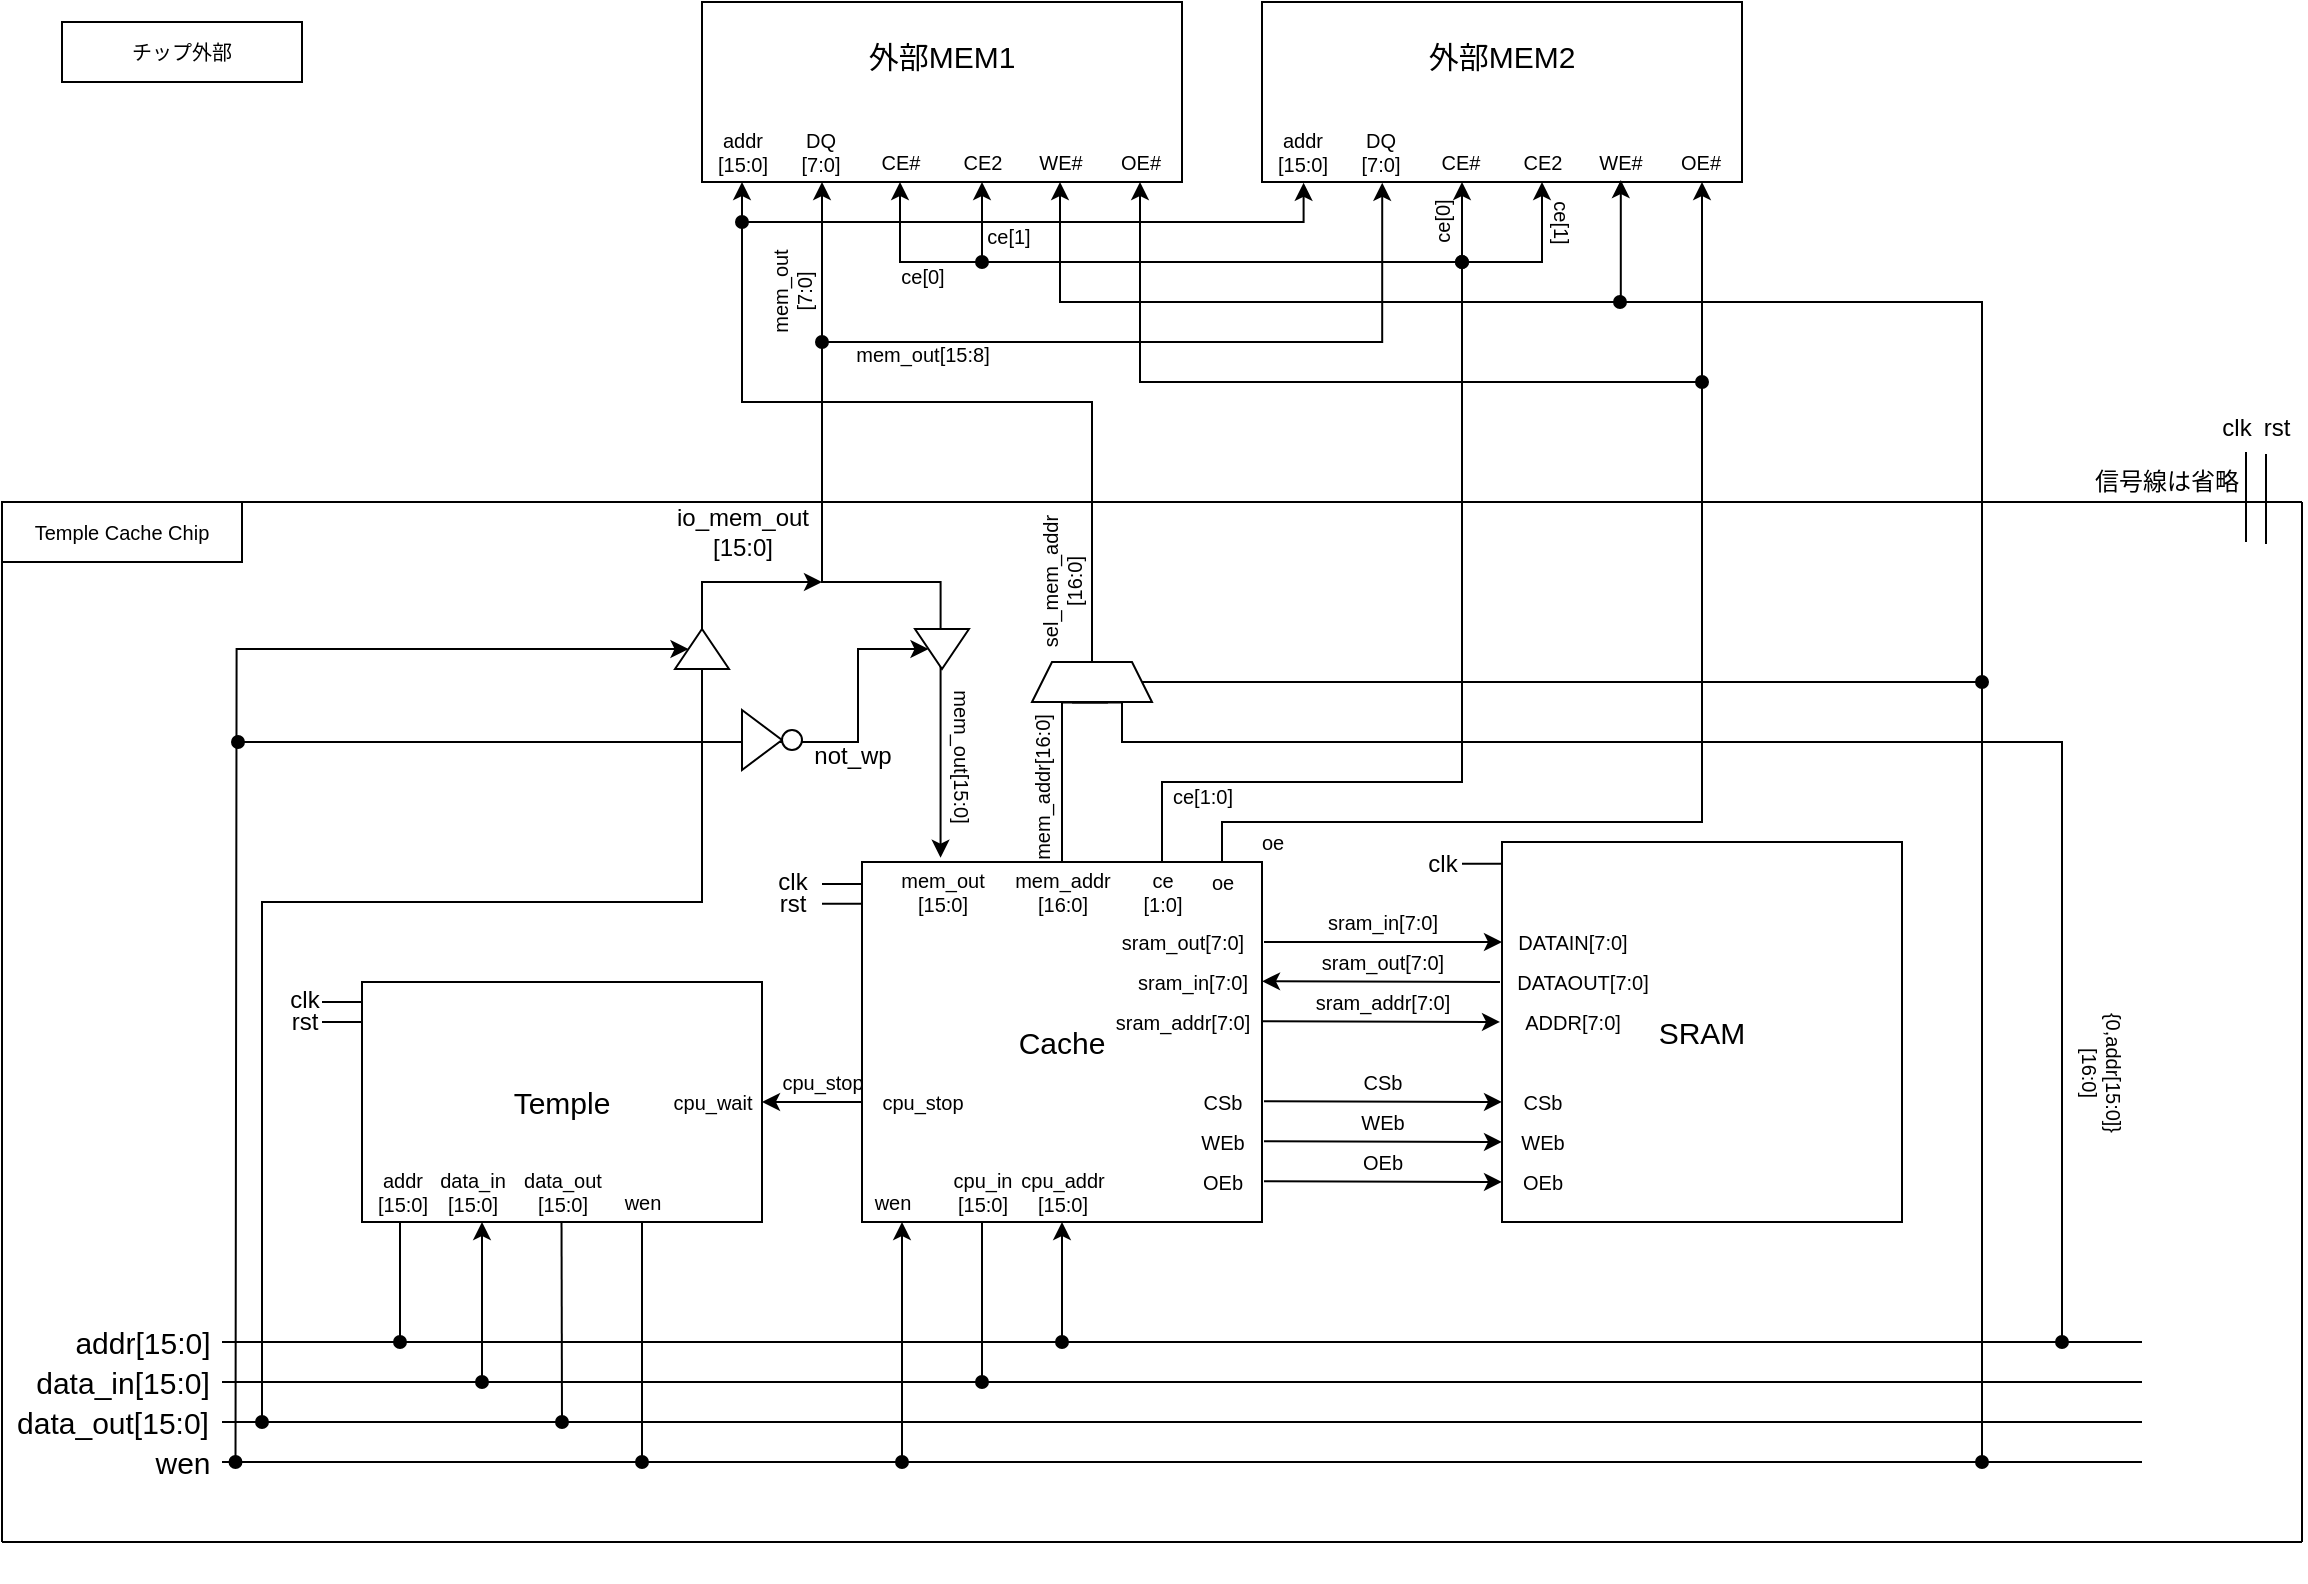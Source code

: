 <mxfile version="12.5.3" type="device"><diagram id="6hGFLwfOUW9BJ-s0fimq" name="Page-1"><mxGraphModel dx="1999" dy="1222" grid="1" gridSize="10" guides="1" tooltips="1" connect="1" arrows="1" fold="1" page="1" pageScale="1" pageWidth="1169" pageHeight="827" math="0" shadow="0"><root><mxCell id="0"/><mxCell id="1" parent="0"/><mxCell id="7" value="addr[15:0]" style="text;html=1;align=center;verticalAlign=middle;resizable=0;points=[];autosize=1;fontStyle=0;fontSize=15;" parent="1" vertex="1"><mxGeometry x="40" y="690" width="80" height="20" as="geometry"/></mxCell><mxCell id="8" value="data_in[15:0]" style="text;html=1;align=center;verticalAlign=middle;resizable=0;points=[];autosize=1;fontStyle=0;fontSize=15;" parent="1" vertex="1"><mxGeometry x="20" y="710" width="100" height="20" as="geometry"/></mxCell><mxCell id="9" value="data_out[15:0]" style="text;html=1;align=center;verticalAlign=middle;resizable=0;points=[];autosize=1;fontStyle=0;fontSize=15;" parent="1" vertex="1"><mxGeometry x="10" y="730" width="110" height="20" as="geometry"/></mxCell><mxCell id="10" value="wen" style="text;html=1;align=center;verticalAlign=middle;resizable=0;points=[];autosize=1;fontStyle=0;fontSize=15;" parent="1" vertex="1"><mxGeometry x="80" y="750" width="40" height="20" as="geometry"/></mxCell><mxCell id="15" value="" style="endArrow=none;html=1;fontSize=15;" parent="1" edge="1"><mxGeometry width="50" height="50" relative="1" as="geometry"><mxPoint x="10" y="800" as="sourcePoint"/><mxPoint x="10" y="280" as="targetPoint"/></mxGeometry></mxCell><mxCell id="16" value="" style="endArrow=none;html=1;fontSize=15;" parent="1" edge="1"><mxGeometry width="50" height="50" relative="1" as="geometry"><mxPoint x="1160" y="800" as="sourcePoint"/><mxPoint x="1160" y="280" as="targetPoint"/></mxGeometry></mxCell><mxCell id="17" value="" style="endArrow=none;html=1;fontSize=15;" parent="1" edge="1"><mxGeometry width="50" height="50" relative="1" as="geometry"><mxPoint x="10" y="800" as="sourcePoint"/><mxPoint x="1160" y="800" as="targetPoint"/></mxGeometry></mxCell><mxCell id="18" value="" style="endArrow=none;html=1;fontSize=15;" parent="1" edge="1"><mxGeometry width="50" height="50" relative="1" as="geometry"><mxPoint x="10" y="280" as="sourcePoint"/><mxPoint x="1160" y="280" as="targetPoint"/></mxGeometry></mxCell><mxCell id="49" value="Temple Cache Chip" style="rounded=0;whiteSpace=wrap;html=1;fontSize=10;fillColor=none;" parent="1" vertex="1"><mxGeometry x="10" y="280" width="120" height="30" as="geometry"/></mxCell><mxCell id="60" value="" style="group" parent="1" vertex="1" connectable="0"><mxGeometry x="360" y="30" width="240" height="90" as="geometry"/></mxCell><mxCell id="51" value="外部MEM1&lt;br&gt;&lt;br&gt;&lt;br&gt;" style="rounded=0;whiteSpace=wrap;html=1;fontSize=15;labelPosition=center;verticalLabelPosition=middle;align=center;verticalAlign=middle;" parent="60" vertex="1"><mxGeometry width="240" height="90" as="geometry"/></mxCell><mxCell id="53" value="addr&lt;br&gt;[15:0]" style="text;html=1;align=center;verticalAlign=middle;resizable=0;points=[];autosize=1;fontSize=10;" parent="60" vertex="1"><mxGeometry y="60" width="40" height="30" as="geometry"/></mxCell><mxCell id="54" value="DQ&lt;br&gt;[7:0]" style="text;html=1;align=center;verticalAlign=middle;resizable=0;points=[];autosize=1;fontSize=10;" parent="60" vertex="1"><mxGeometry x="44" y="60" width="30" height="30" as="geometry"/></mxCell><mxCell id="56" value="CE#" style="text;html=1;align=center;verticalAlign=middle;resizable=0;points=[];autosize=1;fontSize=10;" parent="60" vertex="1"><mxGeometry x="84" y="70" width="30" height="20" as="geometry"/></mxCell><mxCell id="57" value="CE2" style="text;html=1;align=center;verticalAlign=middle;resizable=0;points=[];autosize=1;fontSize=10;" parent="60" vertex="1"><mxGeometry x="125" y="70" width="30" height="20" as="geometry"/></mxCell><mxCell id="58" value="WE#" style="text;html=1;align=center;verticalAlign=middle;resizable=0;points=[];autosize=1;fontSize=10;" parent="60" vertex="1"><mxGeometry x="159" y="70" width="40" height="20" as="geometry"/></mxCell><mxCell id="59" value="OE#" style="text;html=1;align=center;verticalAlign=middle;resizable=0;points=[];autosize=1;fontSize=10;" parent="60" vertex="1"><mxGeometry x="199" y="70" width="40" height="20" as="geometry"/></mxCell><mxCell id="61" value="" style="group" parent="1" vertex="1" connectable="0"><mxGeometry x="640" y="30" width="240" height="90" as="geometry"/></mxCell><mxCell id="62" value="外部MEM2&lt;br&gt;&lt;br&gt;&lt;br&gt;" style="rounded=0;whiteSpace=wrap;html=1;fontSize=15;labelPosition=center;verticalLabelPosition=middle;align=center;verticalAlign=middle;" parent="61" vertex="1"><mxGeometry width="240" height="90" as="geometry"/></mxCell><mxCell id="63" value="addr&lt;br&gt;[15:0]" style="text;html=1;align=center;verticalAlign=middle;resizable=0;points=[];autosize=1;fontSize=10;" parent="61" vertex="1"><mxGeometry y="60" width="40" height="30" as="geometry"/></mxCell><mxCell id="64" value="DQ&lt;br&gt;[7:0]" style="text;html=1;align=center;verticalAlign=middle;resizable=0;points=[];autosize=1;fontSize=10;" parent="61" vertex="1"><mxGeometry x="44" y="60" width="30" height="30" as="geometry"/></mxCell><mxCell id="65" value="CE#" style="text;html=1;align=center;verticalAlign=middle;resizable=0;points=[];autosize=1;fontSize=10;" parent="61" vertex="1"><mxGeometry x="84" y="70" width="30" height="20" as="geometry"/></mxCell><mxCell id="66" value="CE2" style="text;html=1;align=center;verticalAlign=middle;resizable=0;points=[];autosize=1;fontSize=10;" parent="61" vertex="1"><mxGeometry x="125" y="70" width="30" height="20" as="geometry"/></mxCell><mxCell id="67" value="WE#" style="text;html=1;align=center;verticalAlign=middle;resizable=0;points=[];autosize=1;fontSize=10;" parent="61" vertex="1"><mxGeometry x="159" y="70" width="40" height="20" as="geometry"/></mxCell><mxCell id="68" value="OE#" style="text;html=1;align=center;verticalAlign=middle;resizable=0;points=[];autosize=1;fontSize=10;" parent="61" vertex="1"><mxGeometry x="199" y="70" width="40" height="20" as="geometry"/></mxCell><mxCell id="3" value="" style="endArrow=none;html=1;" parent="1" edge="1"><mxGeometry width="50" height="50" relative="1" as="geometry"><mxPoint x="120" y="760" as="sourcePoint"/><mxPoint x="1080" y="760" as="targetPoint"/></mxGeometry></mxCell><mxCell id="4" value="" style="endArrow=none;html=1;" parent="1" edge="1"><mxGeometry width="50" height="50" relative="1" as="geometry"><mxPoint x="120" y="740" as="sourcePoint"/><mxPoint x="1080" y="740" as="targetPoint"/></mxGeometry></mxCell><mxCell id="5" value="" style="endArrow=none;html=1;" parent="1" edge="1"><mxGeometry width="50" height="50" relative="1" as="geometry"><mxPoint x="120" y="720" as="sourcePoint"/><mxPoint x="1080" y="720" as="targetPoint"/></mxGeometry></mxCell><mxCell id="6" value="" style="endArrow=none;html=1;" parent="1" edge="1"><mxGeometry width="50" height="50" relative="1" as="geometry"><mxPoint x="120" y="700" as="sourcePoint"/><mxPoint x="1080" y="700" as="targetPoint"/></mxGeometry></mxCell><mxCell id="36" value="" style="group" parent="1" vertex="1" connectable="0"><mxGeometry x="170" y="520" width="200" height="300" as="geometry"/></mxCell><mxCell id="107" value="" style="group" parent="36" vertex="1" connectable="0"><mxGeometry width="200" height="300" as="geometry"/></mxCell><mxCell id="108" value="" style="group" parent="107" vertex="1" connectable="0"><mxGeometry width="200" height="300" as="geometry"/></mxCell><mxCell id="21" style="edgeStyle=orthogonalEdgeStyle;rounded=0;orthogonalLoop=1;jettySize=auto;html=1;fontSize=15;endArrow=oval;endFill=1;startArrow=none;startFill=0;" parent="108" edge="1"><mxGeometry relative="1" as="geometry"><mxPoint x="39" y="180" as="targetPoint"/><mxPoint x="39" y="120" as="sourcePoint"/><Array as="points"><mxPoint x="39" y="120"/><mxPoint x="39" y="300"/></Array></mxGeometry></mxCell><mxCell id="2" value="&lt;font style=&quot;font-size: 15px;&quot;&gt;Temple&lt;/font&gt;" style="rounded=0;whiteSpace=wrap;html=1;fontSize=15;" parent="108" vertex="1"><mxGeometry x="20" width="200" height="120" as="geometry"/></mxCell><mxCell id="22" style="edgeStyle=orthogonalEdgeStyle;rounded=0;orthogonalLoop=1;jettySize=auto;html=1;fontSize=15;endArrow=oval;endFill=1;startArrow=classic;startFill=1;" parent="108" edge="1"><mxGeometry relative="1" as="geometry"><mxPoint x="80" y="200" as="targetPoint"/><mxPoint x="80" y="120" as="sourcePoint"/><Array as="points"><mxPoint x="80" y="120"/><mxPoint x="80" y="300"/></Array></mxGeometry></mxCell><mxCell id="23" style="edgeStyle=orthogonalEdgeStyle;rounded=0;orthogonalLoop=1;jettySize=auto;html=1;fontSize=15;endArrow=oval;endFill=1;startArrow=none;startFill=0;" parent="108" edge="1"><mxGeometry relative="1" as="geometry"><mxPoint x="120" y="220" as="targetPoint"/><mxPoint x="119.76" y="120" as="sourcePoint"/><Array as="points"><mxPoint x="119.76" y="120"/><mxPoint x="119.76" y="300"/></Array></mxGeometry></mxCell><mxCell id="24" style="edgeStyle=orthogonalEdgeStyle;rounded=0;orthogonalLoop=1;jettySize=auto;html=1;fontSize=15;endArrow=oval;endFill=1;startArrow=none;startFill=0;" parent="108" edge="1"><mxGeometry relative="1" as="geometry"><mxPoint x="160" y="240" as="targetPoint"/><mxPoint x="160" y="120" as="sourcePoint"/><Array as="points"><mxPoint x="160" y="120"/><mxPoint x="160" y="300"/></Array></mxGeometry></mxCell><mxCell id="25" value="addr&lt;br&gt;[15:0]" style="text;html=1;align=center;verticalAlign=middle;resizable=0;points=[];autosize=1;fontSize=10;" parent="108" vertex="1"><mxGeometry x="20" y="90" width="40" height="30" as="geometry"/></mxCell><mxCell id="27" value="data_out&lt;br&gt;[15:0]" style="text;html=1;align=center;verticalAlign=middle;resizable=0;points=[];autosize=1;fontSize=10;" parent="108" vertex="1"><mxGeometry x="95" y="90" width="50" height="30" as="geometry"/></mxCell><mxCell id="28" value="wen" style="text;html=1;align=center;verticalAlign=middle;resizable=0;points=[];autosize=1;fontSize=10;" parent="108" vertex="1"><mxGeometry x="145" y="100" width="30" height="20" as="geometry"/></mxCell><mxCell id="55" value="data_in&lt;br&gt;[15:0]" style="text;html=1;align=center;verticalAlign=middle;resizable=0;points=[];autosize=1;fontSize=10;" parent="108" vertex="1"><mxGeometry x="50" y="90" width="50" height="30" as="geometry"/></mxCell><mxCell id="96" value="cpu_wait" style="text;html=1;align=center;verticalAlign=middle;resizable=0;points=[];autosize=1;fontSize=10;" parent="108" vertex="1"><mxGeometry x="170" y="50" width="50" height="20" as="geometry"/></mxCell><mxCell id="lQah_5wSpaBJ56eDRNqu-160" value="" style="endArrow=none;html=1;" parent="108" edge="1"><mxGeometry width="50" height="50" relative="1" as="geometry"><mxPoint y="20" as="sourcePoint"/><mxPoint x="20" y="20" as="targetPoint"/></mxGeometry></mxCell><mxCell id="lQah_5wSpaBJ56eDRNqu-162" value="" style="endArrow=none;html=1;" parent="108" edge="1"><mxGeometry width="50" height="50" relative="1" as="geometry"><mxPoint y="10" as="sourcePoint"/><mxPoint x="20" y="10" as="targetPoint"/></mxGeometry></mxCell><mxCell id="99" style="edgeStyle=orthogonalEdgeStyle;rounded=0;orthogonalLoop=1;jettySize=auto;html=1;startArrow=classic;startFill=1;endArrow=none;endFill=0;fontSize=10;entryX=-0.003;entryY=0.498;entryDx=0;entryDy=0;entryPerimeter=0;" parent="1" source="96" target="87" edge="1"><mxGeometry relative="1" as="geometry"><mxPoint x="539" y="460" as="targetPoint"/></mxGeometry></mxCell><mxCell id="100" value="cpu_stop" style="text;html=1;align=center;verticalAlign=middle;resizable=0;points=[];autosize=1;fontSize=10;" parent="1" vertex="1"><mxGeometry x="390" y="560" width="60" height="20" as="geometry"/></mxCell><mxCell id="104" value="" style="group" parent="1" vertex="1" connectable="0"><mxGeometry x="440" y="480" width="520" height="180" as="geometry"/></mxCell><mxCell id="89" value="" style="group" parent="104" vertex="1" connectable="0"><mxGeometry width="520" height="160" as="geometry"/></mxCell><mxCell id="85" value="" style="group;container=1;" parent="89" vertex="1" connectable="0"><mxGeometry width="520" height="160" as="geometry"/></mxCell><mxCell id="47" value="" style="group" parent="85" vertex="1" connectable="0"><mxGeometry width="520" height="160" as="geometry"/></mxCell><mxCell id="29" value="&lt;font style=&quot;font-size: 15px&quot;&gt;Cache&lt;/font&gt;" style="rounded=0;whiteSpace=wrap;html=1;fontSize=15;" parent="47" vertex="1"><mxGeometry y="-20" width="200" height="180" as="geometry"/></mxCell><mxCell id="30" value="&lt;font style=&quot;font-size: 15px&quot;&gt;SRAM&lt;/font&gt;" style="rounded=0;whiteSpace=wrap;html=1;fontSize=15;" parent="47" vertex="1"><mxGeometry x="320" y="-30" width="200" height="190" as="geometry"/></mxCell><mxCell id="31" value="DATAIN[7:0]" style="text;html=1;align=center;verticalAlign=middle;resizable=0;points=[];autosize=1;fontSize=10;" parent="47" vertex="1"><mxGeometry x="320" y="10" width="70" height="20" as="geometry"/></mxCell><mxCell id="32" value="DATAOUT[7:0]" style="text;html=1;align=center;verticalAlign=middle;resizable=0;points=[];autosize=1;fontSize=10;" parent="47" vertex="1"><mxGeometry x="320" y="30" width="80" height="20" as="geometry"/></mxCell><mxCell id="33" value="ADDR[7:0]" style="text;html=1;align=center;verticalAlign=middle;resizable=0;points=[];autosize=1;fontSize=10;" parent="47" vertex="1"><mxGeometry x="325" y="50" width="60" height="20" as="geometry"/></mxCell><mxCell id="34" value="CSb" style="text;html=1;align=center;verticalAlign=middle;resizable=0;points=[];autosize=1;fontSize=10;" parent="47" vertex="1"><mxGeometry x="325" y="90" width="30" height="20" as="geometry"/></mxCell><mxCell id="37" value="WEb" style="text;html=1;align=center;verticalAlign=middle;resizable=0;points=[];autosize=1;fontSize=10;" parent="47" vertex="1"><mxGeometry x="320" y="110" width="40" height="20" as="geometry"/></mxCell><mxCell id="38" value="OEb" style="text;html=1;align=center;verticalAlign=middle;resizable=0;points=[];autosize=1;fontSize=10;" parent="47" vertex="1"><mxGeometry x="320" y="130" width="40" height="20" as="geometry"/></mxCell><mxCell id="41" value="" style="endArrow=classic;html=1;fontSize=10;endFill=1;" parent="47" edge="1"><mxGeometry width="50" height="50" relative="1" as="geometry"><mxPoint x="201" y="20" as="sourcePoint"/><mxPoint x="320" y="20" as="targetPoint"/></mxGeometry></mxCell><mxCell id="42" value="" style="endArrow=none;html=1;fontSize=10;exitX=1.005;exitY=0.123;exitDx=0;exitDy=0;exitPerimeter=0;endFill=0;startArrow=classic;startFill=1;" parent="47" edge="1"><mxGeometry width="50" height="50" relative="1" as="geometry"><mxPoint x="200" y="39.66" as="sourcePoint"/><mxPoint x="319" y="39.98" as="targetPoint"/></mxGeometry></mxCell><mxCell id="43" value="" style="endArrow=classic;html=1;fontSize=10;exitX=1.005;exitY=0.123;exitDx=0;exitDy=0;exitPerimeter=0;endFill=1;startArrow=none;startFill=0;" parent="47" edge="1"><mxGeometry width="50" height="50" relative="1" as="geometry"><mxPoint x="200" y="59.66" as="sourcePoint"/><mxPoint x="319" y="59.98" as="targetPoint"/></mxGeometry></mxCell><mxCell id="44" value="" style="endArrow=classic;html=1;fontSize=10;exitX=1.005;exitY=0.123;exitDx=0;exitDy=0;exitPerimeter=0;endFill=1;startArrow=none;startFill=0;" parent="47" edge="1"><mxGeometry width="50" height="50" relative="1" as="geometry"><mxPoint x="201" y="99.66" as="sourcePoint"/><mxPoint x="320" y="99.98" as="targetPoint"/></mxGeometry></mxCell><mxCell id="45" value="" style="endArrow=classic;html=1;fontSize=10;exitX=1.005;exitY=0.123;exitDx=0;exitDy=0;exitPerimeter=0;endFill=1;startArrow=none;startFill=0;" parent="47" edge="1"><mxGeometry width="50" height="50" relative="1" as="geometry"><mxPoint x="201" y="119.66" as="sourcePoint"/><mxPoint x="320" y="119.98" as="targetPoint"/></mxGeometry></mxCell><mxCell id="46" value="" style="endArrow=classic;html=1;fontSize=10;exitX=1.005;exitY=0.123;exitDx=0;exitDy=0;exitPerimeter=0;endFill=1;startArrow=none;startFill=0;" parent="47" edge="1"><mxGeometry width="50" height="50" relative="1" as="geometry"><mxPoint x="201" y="139.66" as="sourcePoint"/><mxPoint x="320" y="139.98" as="targetPoint"/></mxGeometry></mxCell><mxCell id="69" value="CSb" style="text;html=1;align=center;verticalAlign=middle;resizable=0;points=[];autosize=1;fontSize=10;" parent="47" vertex="1"><mxGeometry x="245" y="80" width="30" height="20" as="geometry"/></mxCell><mxCell id="71" value="WEb" style="text;html=1;align=center;verticalAlign=middle;resizable=0;points=[];autosize=1;fontSize=10;" parent="47" vertex="1"><mxGeometry x="240" y="100" width="40" height="20" as="geometry"/></mxCell><mxCell id="72" value="OEb" style="text;html=1;align=center;verticalAlign=middle;resizable=0;points=[];autosize=1;fontSize=10;" parent="47" vertex="1"><mxGeometry x="240" y="120" width="40" height="20" as="geometry"/></mxCell><mxCell id="73" value="sram_in[7:0]" style="text;html=1;align=center;verticalAlign=middle;resizable=0;points=[];autosize=1;fontSize=10;" parent="47" vertex="1"><mxGeometry x="225" width="70" height="20" as="geometry"/></mxCell><mxCell id="74" value="sram_out[7:0]" style="text;html=1;align=center;verticalAlign=middle;resizable=0;points=[];autosize=1;fontSize=10;" parent="47" vertex="1"><mxGeometry x="220" y="20" width="80" height="20" as="geometry"/></mxCell><mxCell id="75" value="sram_addr[7:0]" style="text;html=1;align=center;verticalAlign=middle;resizable=0;points=[];autosize=1;fontSize=10;" parent="47" vertex="1"><mxGeometry x="220" y="40" width="80" height="20" as="geometry"/></mxCell><mxCell id="77" value="sram_out[7:0]" style="text;html=1;align=center;verticalAlign=middle;resizable=0;points=[];autosize=1;fontSize=10;" parent="47" vertex="1"><mxGeometry x="120" y="10" width="80" height="20" as="geometry"/></mxCell><mxCell id="78" value="sram_in[7:0]" style="text;html=1;align=center;verticalAlign=middle;resizable=0;points=[];autosize=1;fontSize=10;" parent="47" vertex="1"><mxGeometry x="130" y="30" width="70" height="20" as="geometry"/></mxCell><mxCell id="79" value="sram_addr[7:0]" style="text;html=1;align=center;verticalAlign=middle;resizable=0;points=[];autosize=1;fontSize=10;" parent="47" vertex="1"><mxGeometry x="120" y="50" width="80" height="20" as="geometry"/></mxCell><mxCell id="82" value="WEb" style="text;html=1;align=center;verticalAlign=middle;resizable=0;points=[];autosize=1;fontSize=10;" parent="47" vertex="1"><mxGeometry x="160" y="110" width="40" height="20" as="geometry"/></mxCell><mxCell id="83" value="CSb" style="text;html=1;align=center;verticalAlign=middle;resizable=0;points=[];autosize=1;fontSize=10;" parent="47" vertex="1"><mxGeometry x="165" y="90" width="30" height="20" as="geometry"/></mxCell><mxCell id="84" value="OEb" style="text;html=1;align=center;verticalAlign=middle;resizable=0;points=[];autosize=1;fontSize=10;" parent="47" vertex="1"><mxGeometry x="160" y="130" width="40" height="20" as="geometry"/></mxCell><mxCell id="26" value="cpu_in&lt;br&gt;[15:0]" style="text;html=1;align=center;verticalAlign=middle;resizable=0;points=[];autosize=1;fontSize=10;" parent="47" vertex="1"><mxGeometry x="40" y="130" width="40" height="30" as="geometry"/></mxCell><mxCell id="86" value="cpu_addr&lt;br&gt;[15:0]" style="text;html=1;align=center;verticalAlign=middle;resizable=0;points=[];autosize=1;fontSize=10;" parent="47" vertex="1"><mxGeometry x="70" y="130" width="60" height="30" as="geometry"/></mxCell><mxCell id="87" value="cpu_stop" style="text;html=1;align=center;verticalAlign=middle;resizable=0;points=[];autosize=1;fontSize=10;" parent="47" vertex="1"><mxGeometry y="90" width="60" height="20" as="geometry"/></mxCell><mxCell id="101" value="wen" style="text;html=1;align=center;verticalAlign=middle;resizable=0;points=[];autosize=1;fontSize=10;" parent="47" vertex="1"><mxGeometry y="140" width="30" height="20" as="geometry"/></mxCell><mxCell id="95" value="" style="endArrow=none;html=1;fontSize=10;startArrow=oval;startFill=1;endFill=0;" parent="104" edge="1"><mxGeometry width="50" height="50" relative="1" as="geometry"><mxPoint x="60" y="240" as="sourcePoint"/><mxPoint x="60" y="160" as="targetPoint"/><Array as="points"><mxPoint x="60" y="180"/></Array></mxGeometry></mxCell><mxCell id="102" value="" style="endArrow=classic;html=1;fontSize=10;startArrow=oval;startFill=1;endFill=1;" parent="104" edge="1"><mxGeometry width="50" height="50" relative="1" as="geometry"><mxPoint x="20" y="280" as="sourcePoint"/><mxPoint x="20" y="160" as="targetPoint"/><Array as="points"><mxPoint x="20" y="180"/></Array></mxGeometry></mxCell><mxCell id="94" value="" style="endArrow=classic;html=1;fontSize=10;startArrow=oval;startFill=1;endFill=1;" parent="1" edge="1"><mxGeometry width="50" height="50" relative="1" as="geometry"><mxPoint x="540" y="700" as="sourcePoint"/><mxPoint x="540" y="640" as="targetPoint"/><Array as="points"><mxPoint x="540" y="660"/></Array></mxGeometry></mxCell><mxCell id="109" style="edgeStyle=orthogonalEdgeStyle;rounded=0;orthogonalLoop=1;jettySize=auto;html=1;entryX=0.52;entryY=1.013;entryDx=0;entryDy=0;entryPerimeter=0;startArrow=classic;startFill=1;endArrow=classic;endFill=1;fontSize=10;" parent="1" source="53" target="63" edge="1"><mxGeometry relative="1" as="geometry"><Array as="points"><mxPoint x="380" y="140"/><mxPoint x="661" y="140"/></Array></mxGeometry></mxCell><mxCell id="110" style="edgeStyle=orthogonalEdgeStyle;rounded=0;orthogonalLoop=1;jettySize=auto;html=1;entryX=0.537;entryY=1.013;entryDx=0;entryDy=0;entryPerimeter=0;startArrow=classic;startFill=1;endArrow=classic;endFill=1;fontSize=10;" parent="1" source="54" target="64" edge="1"><mxGeometry relative="1" as="geometry"><Array as="points"><mxPoint x="420" y="200"/><mxPoint x="700" y="200"/></Array></mxGeometry></mxCell><mxCell id="111" style="edgeStyle=orthogonalEdgeStyle;rounded=0;orthogonalLoop=1;jettySize=auto;html=1;startArrow=classic;startFill=1;endArrow=classic;endFill=1;fontSize=10;" parent="1" source="56" target="65" edge="1"><mxGeometry relative="1" as="geometry"><Array as="points"><mxPoint x="459" y="160"/><mxPoint x="740" y="160"/></Array></mxGeometry></mxCell><mxCell id="113" style="edgeStyle=orthogonalEdgeStyle;rounded=0;orthogonalLoop=1;jettySize=auto;html=1;startArrow=classic;startFill=1;endArrow=oval;endFill=1;fontSize=10;" parent="1" source="57" edge="1"><mxGeometry relative="1" as="geometry"><mxPoint x="500" y="160" as="targetPoint"/></mxGeometry></mxCell><mxCell id="114" style="edgeStyle=orthogonalEdgeStyle;rounded=0;orthogonalLoop=1;jettySize=auto;html=1;startArrow=classic;startFill=1;endArrow=oval;endFill=1;fontSize=10;" parent="1" source="66" edge="1"><mxGeometry relative="1" as="geometry"><mxPoint x="740" y="160" as="targetPoint"/><Array as="points"><mxPoint x="780" y="160"/></Array></mxGeometry></mxCell><mxCell id="115" style="edgeStyle=orthogonalEdgeStyle;rounded=0;orthogonalLoop=1;jettySize=auto;html=1;entryX=0.51;entryY=0.95;entryDx=0;entryDy=0;entryPerimeter=0;startArrow=classic;startFill=1;endArrow=classic;endFill=1;fontSize=10;" parent="1" source="58" target="67" edge="1"><mxGeometry relative="1" as="geometry"><Array as="points"><mxPoint x="539" y="180"/><mxPoint x="819" y="180"/></Array></mxGeometry></mxCell><mxCell id="116" style="edgeStyle=orthogonalEdgeStyle;rounded=0;orthogonalLoop=1;jettySize=auto;html=1;startArrow=classic;startFill=1;endArrow=classic;endFill=1;fontSize=10;" parent="1" source="59" target="68" edge="1"><mxGeometry relative="1" as="geometry"><Array as="points"><mxPoint x="579" y="220"/><mxPoint x="860" y="220"/></Array></mxGeometry></mxCell><mxCell id="118" style="edgeStyle=orthogonalEdgeStyle;rounded=0;orthogonalLoop=1;jettySize=auto;html=1;startArrow=none;startFill=0;endArrow=oval;endFill=1;fontSize=10;" parent="1" source="117" edge="1"><mxGeometry relative="1" as="geometry"><mxPoint x="860" y="220" as="targetPoint"/><Array as="points"><mxPoint x="620" y="440"/><mxPoint x="860" y="440"/><mxPoint x="860" y="220"/></Array></mxGeometry></mxCell><mxCell id="117" value="oe" style="text;html=1;align=center;verticalAlign=middle;resizable=0;points=[];autosize=1;fontSize=10;" parent="1" vertex="1"><mxGeometry x="605" y="460" width="30" height="20" as="geometry"/></mxCell><mxCell id="122" style="edgeStyle=orthogonalEdgeStyle;rounded=0;orthogonalLoop=1;jettySize=auto;html=1;startArrow=oval;startFill=1;endArrow=oval;endFill=1;fontSize=10;" parent="1" edge="1"><mxGeometry relative="1" as="geometry"><mxPoint x="1000" y="760" as="targetPoint"/><mxPoint x="819" y="180" as="sourcePoint"/><Array as="points"><mxPoint x="1000" y="180"/></Array></mxGeometry></mxCell><mxCell id="123" style="edgeStyle=orthogonalEdgeStyle;rounded=0;orthogonalLoop=1;jettySize=auto;html=1;startArrow=oval;startFill=1;endArrow=none;endFill=0;fontSize=10;entryX=0.5;entryY=0;entryDx=0;entryDy=0;entryPerimeter=0;" parent="1" target="124" edge="1"><mxGeometry relative="1" as="geometry"><mxPoint x="590" y="450" as="targetPoint"/><mxPoint x="740" y="160" as="sourcePoint"/><Array as="points"><mxPoint x="740" y="420"/><mxPoint x="590" y="420"/></Array></mxGeometry></mxCell><mxCell id="124" value="ce&lt;br&gt;[1:0]" style="text;html=1;align=center;verticalAlign=middle;resizable=0;points=[];autosize=1;fontSize=10;" parent="1" vertex="1"><mxGeometry x="575" y="460" width="30" height="30" as="geometry"/></mxCell><mxCell id="134" style="edgeStyle=orthogonalEdgeStyle;rounded=0;orthogonalLoop=1;jettySize=auto;html=1;exitX=0.334;exitY=1.013;exitDx=0;exitDy=0;startArrow=none;startFill=0;endArrow=oval;endFill=1;fontSize=10;exitPerimeter=0;" parent="1" source="131" edge="1"><mxGeometry relative="1" as="geometry"><mxPoint x="1040" y="700" as="targetPoint"/><Array as="points"><mxPoint x="570" y="380"/><mxPoint x="570" y="400"/><mxPoint x="1040" y="400"/></Array></mxGeometry></mxCell><mxCell id="135" style="edgeStyle=orthogonalEdgeStyle;rounded=0;orthogonalLoop=1;jettySize=auto;html=1;startArrow=none;startFill=0;endArrow=oval;endFill=1;fontSize=10;" parent="1" source="131" edge="1"><mxGeometry relative="1" as="geometry"><mxPoint x="1000" y="370" as="targetPoint"/></mxGeometry></mxCell><mxCell id="131" value="" style="shape=trapezoid;perimeter=trapezoidPerimeter;whiteSpace=wrap;html=1;fixedSize=1;fillColor=#FFFFFF;fontSize=10;align=center;size=10;" parent="1" vertex="1"><mxGeometry x="525" y="360" width="60" height="20" as="geometry"/></mxCell><mxCell id="132" style="edgeStyle=orthogonalEdgeStyle;rounded=0;orthogonalLoop=1;jettySize=auto;html=1;entryX=0.5;entryY=0;entryDx=0;entryDy=0;startArrow=oval;startFill=1;endArrow=none;endFill=0;fontSize=10;" parent="1" target="131" edge="1"><mxGeometry relative="1" as="geometry"><mxPoint x="380" y="140" as="sourcePoint"/><Array as="points"><mxPoint x="380" y="230"/><mxPoint x="555" y="230"/></Array></mxGeometry></mxCell><mxCell id="133" style="edgeStyle=orthogonalEdgeStyle;rounded=0;orthogonalLoop=1;jettySize=auto;html=1;entryX=0.633;entryY=1.013;entryDx=0;entryDy=0;entryPerimeter=0;startArrow=none;startFill=0;endArrow=none;endFill=0;fontSize=10;" parent="1" source="126" target="131" edge="1"><mxGeometry relative="1" as="geometry"><Array as="points"><mxPoint x="540" y="380"/></Array></mxGeometry></mxCell><mxCell id="136" value="{0,addr[15:0]}&lt;br&gt;[16:0]" style="text;html=1;align=center;verticalAlign=middle;resizable=0;points=[];autosize=1;fontSize=10;direction=west;rotation=90;" parent="1" vertex="1"><mxGeometry x="1020" y="550" width="80" height="30" as="geometry"/></mxCell><mxCell id="137" value="sel_mem_addr&lt;br&gt;[16:0]" style="text;html=1;align=center;verticalAlign=middle;resizable=0;points=[];autosize=1;fontSize=10;rotation=-90;" parent="1" vertex="1"><mxGeometry x="500" y="305" width="80" height="30" as="geometry"/></mxCell><mxCell id="138" value="mem_out[15:0]" style="text;html=1;align=center;verticalAlign=middle;resizable=0;points=[];autosize=1;fontSize=10;rotation=90;" parent="1" vertex="1"><mxGeometry x="450" y="397" width="80" height="20" as="geometry"/></mxCell><mxCell id="140" value="mem_addr[16:0]" style="text;html=1;align=center;verticalAlign=middle;resizable=0;points=[];autosize=1;fontSize=10;rotation=-90;" parent="1" vertex="1"><mxGeometry x="485" y="413" width="90" height="20" as="geometry"/></mxCell><mxCell id="141" value="ce[1:0]" style="text;html=1;align=center;verticalAlign=middle;resizable=0;points=[];autosize=1;fontSize=10;" parent="1" vertex="1"><mxGeometry x="585" y="417" width="50" height="20" as="geometry"/></mxCell><mxCell id="142" value="oe" style="text;html=1;align=center;verticalAlign=middle;resizable=0;points=[];autosize=1;fontSize=10;" parent="1" vertex="1"><mxGeometry x="630" y="440" width="30" height="20" as="geometry"/></mxCell><mxCell id="143" value="チップ外部" style="rounded=0;whiteSpace=wrap;html=1;fontSize=10;fillColor=none;" parent="1" vertex="1"><mxGeometry x="40" y="40" width="120" height="30" as="geometry"/></mxCell><mxCell id="144" value="mem_out&lt;br&gt;[7:0]" style="text;html=1;align=center;verticalAlign=middle;resizable=0;points=[];autosize=1;fontSize=10;rotation=-90;" parent="1" vertex="1"><mxGeometry x="375" y="160" width="60" height="30" as="geometry"/></mxCell><mxCell id="145" value="mem_out[15:8]" style="text;html=1;align=center;verticalAlign=middle;resizable=0;points=[];autosize=1;fontSize=10;" parent="1" vertex="1"><mxGeometry x="430" y="196" width="80" height="20" as="geometry"/></mxCell><mxCell id="146" value="ce[0]" style="text;html=1;align=center;verticalAlign=middle;resizable=0;points=[];autosize=1;fontSize=10;" parent="1" vertex="1"><mxGeometry x="450" y="157" width="40" height="20" as="geometry"/></mxCell><mxCell id="147" value="ce[0]" style="text;html=1;align=center;verticalAlign=middle;resizable=0;points=[];autosize=1;fontSize=10;rotation=-90;" parent="1" vertex="1"><mxGeometry x="710" y="130" width="40" height="20" as="geometry"/></mxCell><mxCell id="148" value="ce[1]" style="text;html=1;align=center;verticalAlign=middle;resizable=0;points=[];autosize=1;fontSize=10;" parent="1" vertex="1"><mxGeometry x="493" y="137" width="40" height="20" as="geometry"/></mxCell><mxCell id="149" value="ce[1]" style="text;html=1;align=center;verticalAlign=middle;resizable=0;points=[];autosize=1;fontSize=10;rotation=90;" parent="1" vertex="1"><mxGeometry x="770" y="130" width="40" height="20" as="geometry"/></mxCell><mxCell id="126" value="mem_addr&lt;br&gt;[16:0]" style="text;html=1;align=center;verticalAlign=middle;resizable=0;points=[];autosize=1;fontSize=10;" parent="1" vertex="1"><mxGeometry x="510" y="460" width="60" height="30" as="geometry"/></mxCell><mxCell id="BE3Gf9iwTl0qYvYmQP73-150" style="edgeStyle=orthogonalEdgeStyle;rounded=0;orthogonalLoop=1;jettySize=auto;html=1;entryX=0.488;entryY=-0.071;entryDx=0;entryDy=0;entryPerimeter=0;startArrow=oval;startFill=1;" parent="1" target="125" edge="1"><mxGeometry relative="1" as="geometry"><mxPoint x="419" y="310" as="targetPoint"/><mxPoint x="420" y="200" as="sourcePoint"/><Array as="points"><mxPoint x="420" y="320"/><mxPoint x="479" y="320"/></Array></mxGeometry></mxCell><mxCell id="BE3Gf9iwTl0qYvYmQP73-158" style="edgeStyle=orthogonalEdgeStyle;rounded=0;orthogonalLoop=1;jettySize=auto;html=1;startArrow=classic;startFill=1;endArrow=oval;endFill=1;" parent="1" source="BE3Gf9iwTl0qYvYmQP73-151" edge="1"><mxGeometry relative="1" as="geometry"><mxPoint x="128" y="400" as="targetPoint"/><Array as="points"><mxPoint x="438" y="354"/><mxPoint x="438" y="400"/></Array><mxPoint x="471" y="354" as="sourcePoint"/></mxGeometry></mxCell><mxCell id="BE3Gf9iwTl0qYvYmQP73-151" value="" style="triangle;whiteSpace=wrap;html=1;rotation=90;" parent="1" vertex="1"><mxGeometry x="470" y="340" width="20" height="27" as="geometry"/></mxCell><mxCell id="BE3Gf9iwTl0qYvYmQP73-154" style="edgeStyle=orthogonalEdgeStyle;rounded=0;orthogonalLoop=1;jettySize=auto;html=1;exitX=1;exitY=0.5;exitDx=0;exitDy=0;startArrow=none;startFill=0;endArrow=classic;endFill=1;" parent="1" source="BE3Gf9iwTl0qYvYmQP73-153" edge="1"><mxGeometry relative="1" as="geometry"><mxPoint x="420" y="320" as="targetPoint"/><Array as="points"><mxPoint x="360" y="320"/></Array></mxGeometry></mxCell><mxCell id="BE3Gf9iwTl0qYvYmQP73-155" style="edgeStyle=orthogonalEdgeStyle;rounded=0;orthogonalLoop=1;jettySize=auto;html=1;exitX=0;exitY=0.5;exitDx=0;exitDy=0;startArrow=none;startFill=0;endArrow=oval;endFill=1;" parent="1" source="BE3Gf9iwTl0qYvYmQP73-153" edge="1"><mxGeometry relative="1" as="geometry"><mxPoint x="140" y="740" as="targetPoint"/><Array as="points"><mxPoint x="360" y="480"/><mxPoint x="140" y="480"/></Array><mxPoint x="340" y="363.4" as="sourcePoint"/></mxGeometry></mxCell><mxCell id="BE3Gf9iwTl0qYvYmQP73-157" style="edgeStyle=orthogonalEdgeStyle;rounded=0;orthogonalLoop=1;jettySize=auto;html=1;startArrow=classic;startFill=1;endArrow=oval;endFill=1;" parent="1" source="BE3Gf9iwTl0qYvYmQP73-153" edge="1"><mxGeometry relative="1" as="geometry"><mxPoint x="126.75" y="760" as="targetPoint"/><mxPoint x="340" y="353.5" as="sourcePoint"/></mxGeometry></mxCell><mxCell id="BE3Gf9iwTl0qYvYmQP73-153" value="" style="triangle;whiteSpace=wrap;html=1;rotation=90;direction=west;" parent="1" vertex="1"><mxGeometry x="350" y="340" width="20" height="27" as="geometry"/></mxCell><mxCell id="125" value="mem_out&lt;br&gt;[15:0]" style="text;html=1;align=center;verticalAlign=middle;resizable=0;points=[];autosize=1;fontSize=10;" parent="1" vertex="1"><mxGeometry x="450" y="460" width="60" height="30" as="geometry"/></mxCell><mxCell id="BE3Gf9iwTl0qYvYmQP73-156" value="io_mem_out&lt;br&gt;[15:0]" style="text;html=1;align=center;verticalAlign=middle;resizable=0;points=[];autosize=1;" parent="1" vertex="1"><mxGeometry x="340" y="280" width="80" height="30" as="geometry"/></mxCell><mxCell id="BE3Gf9iwTl0qYvYmQP73-159" value="" style="triangle;whiteSpace=wrap;html=1;" parent="1" vertex="1"><mxGeometry x="380" y="384" width="20" height="30" as="geometry"/></mxCell><mxCell id="BE3Gf9iwTl0qYvYmQP73-160" value="" style="ellipse;whiteSpace=wrap;html=1;aspect=fixed;" parent="1" vertex="1"><mxGeometry x="400" y="394" width="10" height="10" as="geometry"/></mxCell><mxCell id="BE3Gf9iwTl0qYvYmQP73-162" value="not_wp" style="text;html=1;align=center;verticalAlign=middle;resizable=0;points=[];autosize=1;" parent="1" vertex="1"><mxGeometry x="410" y="397" width="50" height="20" as="geometry"/></mxCell><mxCell id="lQah_5wSpaBJ56eDRNqu-149" value="" style="endArrow=none;html=1;" parent="1" edge="1"><mxGeometry width="50" height="50" relative="1" as="geometry"><mxPoint x="1132" y="300" as="sourcePoint"/><mxPoint x="1132" y="255" as="targetPoint"/></mxGeometry></mxCell><mxCell id="lQah_5wSpaBJ56eDRNqu-150" value="" style="endArrow=none;html=1;" parent="1" edge="1"><mxGeometry width="50" height="50" relative="1" as="geometry"><mxPoint x="1142" y="301" as="sourcePoint"/><mxPoint x="1142" y="256" as="targetPoint"/></mxGeometry></mxCell><mxCell id="lQah_5wSpaBJ56eDRNqu-152" value="clk" style="text;html=1;align=center;verticalAlign=middle;resizable=0;points=[];autosize=1;" parent="1" vertex="1"><mxGeometry x="1112" y="233" width="30" height="20" as="geometry"/></mxCell><mxCell id="lQah_5wSpaBJ56eDRNqu-153" value="rst" style="text;html=1;align=center;verticalAlign=middle;resizable=0;points=[];autosize=1;" parent="1" vertex="1"><mxGeometry x="1132" y="233" width="30" height="20" as="geometry"/></mxCell><mxCell id="lQah_5wSpaBJ56eDRNqu-154" value="信号線は省略" style="text;html=1;align=center;verticalAlign=middle;resizable=0;points=[];autosize=1;" parent="1" vertex="1"><mxGeometry x="1047" y="260" width="90" height="20" as="geometry"/></mxCell><mxCell id="lQah_5wSpaBJ56eDRNqu-163" value="clk" style="text;html=1;align=center;verticalAlign=middle;resizable=0;points=[];autosize=1;" parent="1" vertex="1"><mxGeometry x="146" y="519" width="30" height="20" as="geometry"/></mxCell><mxCell id="lQah_5wSpaBJ56eDRNqu-164" value="rst" style="text;html=1;align=center;verticalAlign=middle;resizable=0;points=[];autosize=1;" parent="1" vertex="1"><mxGeometry x="146" y="530" width="30" height="20" as="geometry"/></mxCell><mxCell id="lQah_5wSpaBJ56eDRNqu-176" value="clk" style="text;html=1;align=center;verticalAlign=middle;resizable=0;points=[];autosize=1;" parent="1" vertex="1"><mxGeometry x="390" y="460" width="30" height="20" as="geometry"/></mxCell><mxCell id="lQah_5wSpaBJ56eDRNqu-177" value="rst" style="text;html=1;align=center;verticalAlign=middle;resizable=0;points=[];autosize=1;" parent="1" vertex="1"><mxGeometry x="390" y="471" width="30" height="20" as="geometry"/></mxCell><mxCell id="lQah_5wSpaBJ56eDRNqu-179" value="" style="endArrow=none;html=1;" parent="1" edge="1"><mxGeometry width="50" height="50" relative="1" as="geometry"><mxPoint x="420" y="471" as="sourcePoint"/><mxPoint x="440" y="471" as="targetPoint"/></mxGeometry></mxCell><mxCell id="lQah_5wSpaBJ56eDRNqu-180" value="" style="endArrow=none;html=1;" parent="1" edge="1"><mxGeometry width="50" height="50" relative="1" as="geometry"><mxPoint x="420" y="480.83" as="sourcePoint"/><mxPoint x="440" y="480.83" as="targetPoint"/></mxGeometry></mxCell><mxCell id="lQah_5wSpaBJ56eDRNqu-182" value="clk" style="text;html=1;align=center;verticalAlign=middle;resizable=0;points=[];autosize=1;" parent="1" vertex="1"><mxGeometry x="715" y="451" width="30" height="20" as="geometry"/></mxCell><mxCell id="lQah_5wSpaBJ56eDRNqu-183" value="" style="endArrow=none;html=1;" parent="1" edge="1"><mxGeometry width="50" height="50" relative="1" as="geometry"><mxPoint x="740" y="460.86" as="sourcePoint"/><mxPoint x="760" y="460.86" as="targetPoint"/></mxGeometry></mxCell></root></mxGraphModel></diagram></mxfile>